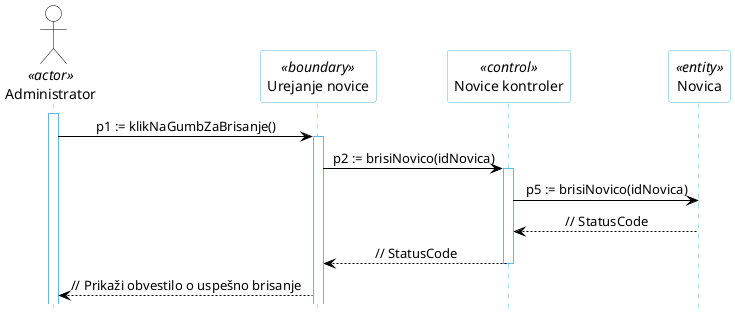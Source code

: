 @startuml
hide footbox

skinparam backgroundcolor transparent
skinparam defaultTextAlignment center
skinparam actorBorderColor black
skinparam actorBackgroundColor white
skinparam arrowColor black
skinparam sequenceLifeLineBorderColor #5FB8EC
skinparam sequenceParticipantBorderColor #5FB8EC
skinparam sequenceParticipantBackgroundColor white

actor "Administrator" AS U1 <<actor>>

participant "Urejanje novice" as R5 <<boundary>>
participant "Novice kontroler" as R2 <<control>>
participant "Novica" as R4 <<entity>>

activate U1
U1 -> R5: p1 := klikNaGumbZaBrisanje()
activate R5
R5 -> R2: p2 := brisiNovico(idNovica)
activate R2
R2 -> R4: p5 := brisiNovico(idNovica)
R4 --> R2: // StatusCode
R2 --> R5: // StatusCode
deactivate R2
R5 --> U1: // Prikaži obvestilo o uspešno brisanje
@enduml